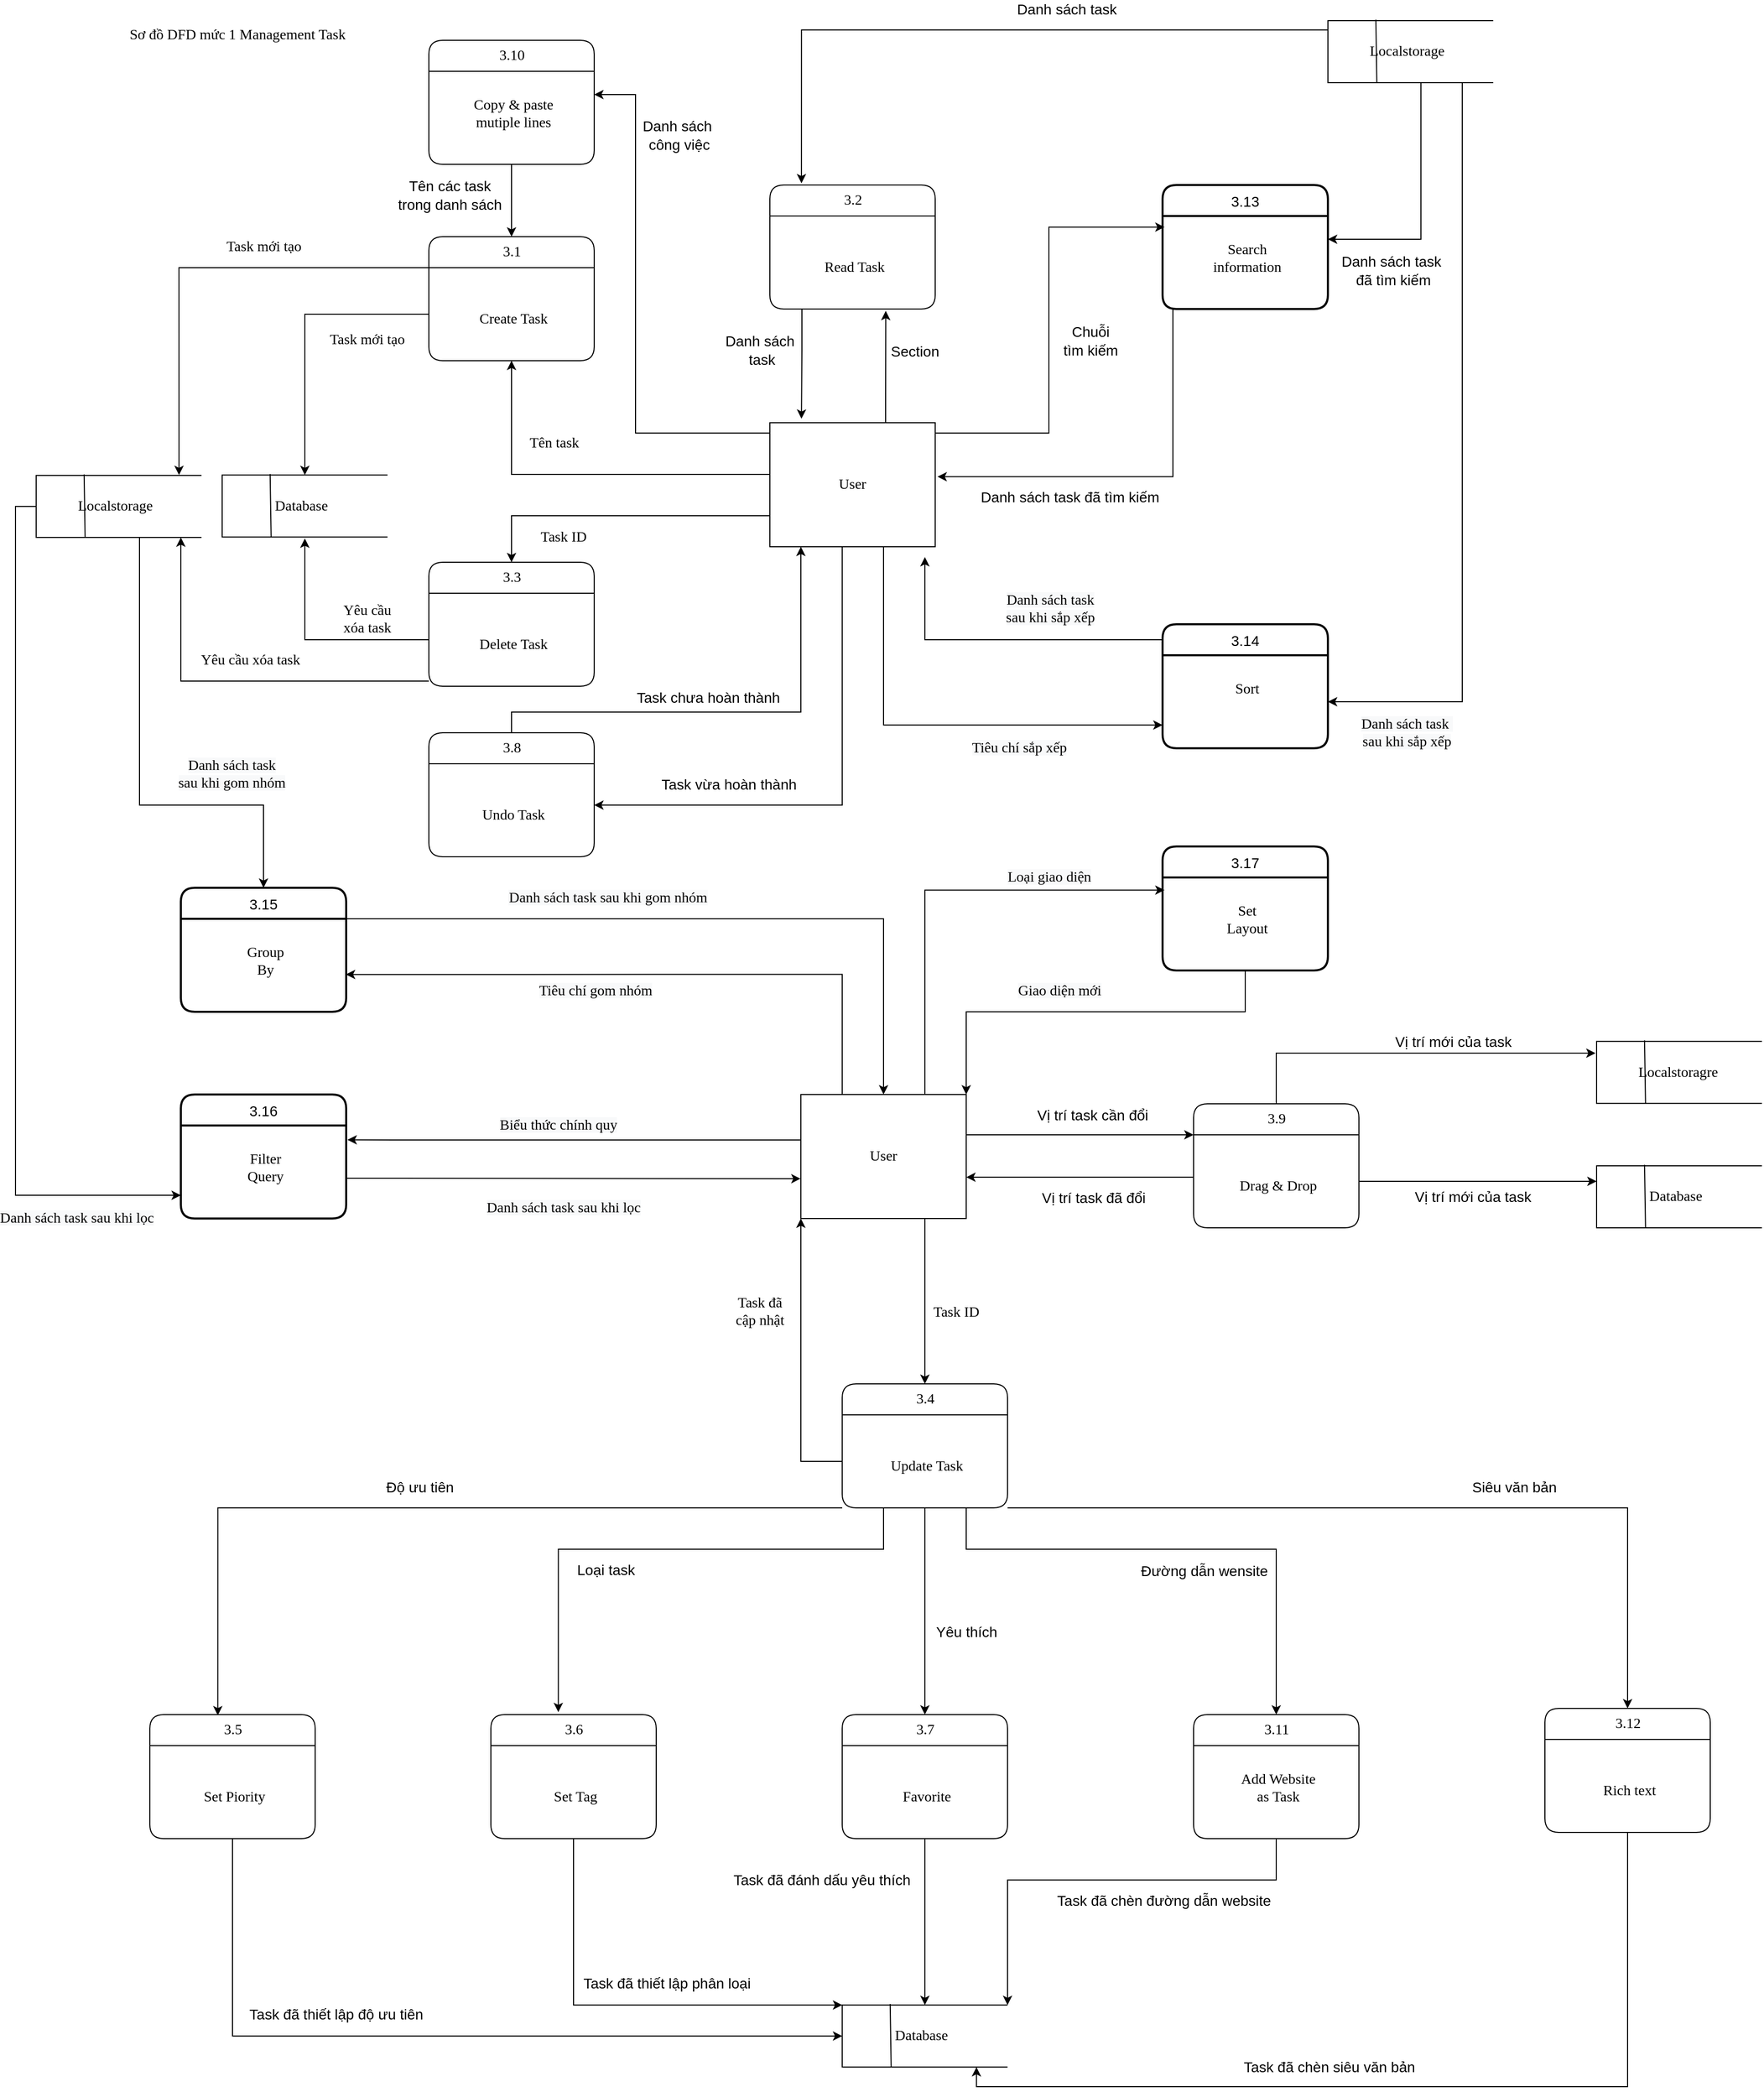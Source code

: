 <mxfile version="13.10.2" type="google"><diagram id="7YEBTLJlHsUxOm0JfN_Q" name="Page-1"><mxGraphModel dx="1848" dy="1736" grid="1" gridSize="10" guides="1" tooltips="1" connect="1" arrows="1" fold="1" page="1" pageScale="1" pageWidth="827" pageHeight="1169" math="0" shadow="0"><root><mxCell id="0"/><mxCell id="1" parent="0"/><mxCell id="UCf2_v_QUsv44cKXgd6b-1" value="3.1" style="swimlane;childLayout=stackLayout;horizontal=1;startSize=30;horizontalStack=0;rounded=1;fontSize=14;fontStyle=0;strokeWidth=1;resizeParent=0;resizeLast=1;shadow=0;dashed=0;align=center;html=1;fontFamily=Verdana;" parent="1" vertex="1"><mxGeometry x="-240" y="210" width="160" height="120" as="geometry"/></mxCell><mxCell id="UCf2_v_QUsv44cKXgd6b-2" value="&#10;&#10;Create Task" style="align=center;strokeColor=none;fillColor=none;spacingLeft=4;fontSize=14;verticalAlign=top;resizable=0;rotatable=0;part=1;fontFamily=Verdana;" parent="UCf2_v_QUsv44cKXgd6b-1" vertex="1"><mxGeometry y="30" width="160" height="90" as="geometry"/></mxCell><mxCell id="UCf2_v_QUsv44cKXgd6b-3" value="&lt;span style=&quot;font-size: 14px&quot;&gt;Sơ đồ DFD mức 1 Management Task&lt;/span&gt;" style="text;html=1;strokeColor=none;fillColor=none;align=center;verticalAlign=middle;whiteSpace=wrap;rounded=0;fontFamily=Verdana;fontSize=14;" parent="1" vertex="1"><mxGeometry x="-560" width="270" height="30" as="geometry"/></mxCell><mxCell id="UCf2_v_QUsv44cKXgd6b-14" style="edgeStyle=orthogonalEdgeStyle;rounded=0;orthogonalLoop=1;jettySize=auto;html=1;fontFamily=Verdana;fontSize=14;" parent="1" source="UCf2_v_QUsv44cKXgd6b-4" edge="1"><mxGeometry relative="1" as="geometry"><mxPoint x="-160" y="330" as="targetPoint"/><Array as="points"><mxPoint x="-160" y="440"/></Array></mxGeometry></mxCell><mxCell id="UCf2_v_QUsv44cKXgd6b-17" value="Tên task" style="edgeLabel;html=1;align=center;verticalAlign=middle;resizable=0;points=[];fontFamily=Verdana;fontSize=14;" parent="UCf2_v_QUsv44cKXgd6b-14" vertex="1" connectable="0"><mxGeometry x="-0.028" y="2" relative="1" as="geometry"><mxPoint x="-34.71" y="-32.06" as="offset"/></mxGeometry></mxCell><mxCell id="UCf2_v_QUsv44cKXgd6b-15" style="edgeStyle=orthogonalEdgeStyle;rounded=0;orthogonalLoop=1;jettySize=auto;html=1;entryX=0.5;entryY=0;entryDx=0;entryDy=0;fontFamily=Verdana;fontSize=14;" parent="1" source="UCf2_v_QUsv44cKXgd6b-4" target="UCf2_v_QUsv44cKXgd6b-12" edge="1"><mxGeometry relative="1" as="geometry"><Array as="points"><mxPoint x="-160" y="480"/></Array></mxGeometry></mxCell><mxCell id="UCf2_v_QUsv44cKXgd6b-16" value="Task ID" style="edgeLabel;html=1;align=center;verticalAlign=middle;resizable=0;points=[];fontFamily=Verdana;fontSize=14;" parent="UCf2_v_QUsv44cKXgd6b-15" vertex="1" connectable="0"><mxGeometry x="-0.152" relative="1" as="geometry"><mxPoint x="-75.29" y="20.6" as="offset"/></mxGeometry></mxCell><mxCell id="UCf2_v_QUsv44cKXgd6b-29" style="edgeStyle=orthogonalEdgeStyle;rounded=0;orthogonalLoop=1;jettySize=auto;html=1;entryX=0.701;entryY=1.02;entryDx=0;entryDy=0;entryPerimeter=0;fontFamily=Verdana;fontSize=14;" parent="1" source="UCf2_v_QUsv44cKXgd6b-4" target="UCf2_v_QUsv44cKXgd6b-27" edge="1"><mxGeometry relative="1" as="geometry"><Array as="points"><mxPoint x="202" y="370"/><mxPoint x="202" y="370"/></Array></mxGeometry></mxCell><mxCell id="UCf2_v_QUsv44cKXgd6b-30" value="&lt;span style=&quot;font-family: &amp;#34;helvetica&amp;#34;&quot;&gt;Section&lt;/span&gt;" style="edgeLabel;html=1;align=center;verticalAlign=middle;resizable=0;points=[];fontSize=14;fontFamily=Verdana;" parent="UCf2_v_QUsv44cKXgd6b-29" vertex="1" connectable="0"><mxGeometry x="-0.248" y="2" relative="1" as="geometry"><mxPoint x="29.92" y="-28.82" as="offset"/></mxGeometry></mxCell><mxCell id="UCf2_v_QUsv44cKXgd6b-42" style="edgeStyle=orthogonalEdgeStyle;rounded=0;orthogonalLoop=1;jettySize=auto;html=1;entryX=1;entryY=0.25;entryDx=0;entryDy=0;fontFamily=Verdana;fontSize=14;" parent="1" source="UCf2_v_QUsv44cKXgd6b-4" target="UCf2_v_QUsv44cKXgd6b-41" edge="1"><mxGeometry relative="1" as="geometry"><Array as="points"><mxPoint x="-40" y="400"/><mxPoint x="-40" y="73"/></Array></mxGeometry></mxCell><mxCell id="UCf2_v_QUsv44cKXgd6b-43" value="&lt;span style=&quot;font-family: &amp;#34;helvetica&amp;#34;&quot;&gt;Danh sách&lt;br&gt;&amp;nbsp;công việc&lt;/span&gt;" style="edgeLabel;html=1;align=center;verticalAlign=middle;resizable=0;points=[];fontSize=14;fontFamily=Verdana;" parent="UCf2_v_QUsv44cKXgd6b-42" vertex="1" connectable="0"><mxGeometry x="0.765" y="-3" relative="1" as="geometry"><mxPoint x="36.94" y="20.59" as="offset"/></mxGeometry></mxCell><mxCell id="UCf2_v_QUsv44cKXgd6b-50" style="edgeStyle=orthogonalEdgeStyle;rounded=0;orthogonalLoop=1;jettySize=auto;html=1;fontFamily=Verdana;fontSize=14;" parent="1" source="UCf2_v_QUsv44cKXgd6b-4" edge="1"><mxGeometry relative="1" as="geometry"><mxPoint x="-80" y="760" as="targetPoint"/><Array as="points"><mxPoint x="160" y="760"/></Array></mxGeometry></mxCell><mxCell id="UCf2_v_QUsv44cKXgd6b-53" value="&lt;span style=&quot;font-family: &amp;#34;helvetica&amp;#34;&quot;&gt;Task vừa&amp;nbsp;&lt;/span&gt;&lt;span style=&quot;font-family: &amp;#34;helvetica&amp;#34;&quot;&gt;hoàn thành&lt;/span&gt;" style="edgeLabel;html=1;align=center;verticalAlign=middle;resizable=0;points=[];fontSize=14;fontFamily=Verdana;" parent="UCf2_v_QUsv44cKXgd6b-50" vertex="1" connectable="0"><mxGeometry x="-0.212" y="-2" relative="1" as="geometry"><mxPoint x="-107.94" y="37.06" as="offset"/></mxGeometry></mxCell><mxCell id="UCf2_v_QUsv44cKXgd6b-56" style="edgeStyle=orthogonalEdgeStyle;rounded=0;orthogonalLoop=1;jettySize=auto;html=1;entryX=0.012;entryY=0.119;entryDx=0;entryDy=0;entryPerimeter=0;fontFamily=Verdana;fontSize=14;" parent="1" source="UCf2_v_QUsv44cKXgd6b-4" target="UCf2_v_QUsv44cKXgd6b-55" edge="1"><mxGeometry relative="1" as="geometry"><Array as="points"><mxPoint x="360" y="400"/><mxPoint x="360" y="201"/></Array></mxGeometry></mxCell><mxCell id="UCf2_v_QUsv44cKXgd6b-61" value="&lt;span style=&quot;font-family: &amp;#34;helvetica&amp;#34;&quot;&gt;Chuỗi &lt;br&gt;tìm kiếm&lt;/span&gt;" style="edgeLabel;html=1;align=center;verticalAlign=middle;resizable=0;points=[];fontSize=14;fontFamily=Verdana;" parent="UCf2_v_QUsv44cKXgd6b-56" vertex="1" connectable="0"><mxGeometry x="-0.287" y="-2" relative="1" as="geometry"><mxPoint x="38.06" y="-49.41" as="offset"/></mxGeometry></mxCell><mxCell id="UCf2_v_QUsv44cKXgd6b-66" style="edgeStyle=orthogonalEdgeStyle;rounded=0;orthogonalLoop=1;jettySize=auto;html=1;fontFamily=Verdana;fontSize=14;entryX=0;entryY=0.75;entryDx=0;entryDy=0;" parent="1" source="UCf2_v_QUsv44cKXgd6b-4" target="UCf2_v_QUsv44cKXgd6b-79" edge="1"><mxGeometry relative="1" as="geometry"><mxPoint x="480.0" y="682.5" as="targetPoint"/><Array as="points"><mxPoint x="200" y="683"/></Array></mxGeometry></mxCell><mxCell id="UCf2_v_QUsv44cKXgd6b-80" value="&lt;span style=&quot;font-family: &amp;#34;verdana&amp;#34; ; background-color: rgb(248 , 249 , 250)&quot;&gt;Tiêu chí sắp xếp&lt;/span&gt;" style="edgeLabel;html=1;align=center;verticalAlign=middle;resizable=0;points=[];fontSize=14;fontFamily=Verdana;" parent="UCf2_v_QUsv44cKXgd6b-66" vertex="1" connectable="0"><mxGeometry x="0.204" y="1" relative="1" as="geometry"><mxPoint x="36.71" y="23.48" as="offset"/></mxGeometry></mxCell><mxCell id="UCf2_v_QUsv44cKXgd6b-4" value="User" style="rounded=0;whiteSpace=wrap;html=1;fontFamily=Verdana;fontSize=14;" parent="1" vertex="1"><mxGeometry x="90" y="390" width="160" height="120" as="geometry"/></mxCell><mxCell id="UCf2_v_QUsv44cKXgd6b-101" style="edgeStyle=orthogonalEdgeStyle;rounded=0;orthogonalLoop=1;jettySize=auto;html=1;entryX=0.5;entryY=0;entryDx=0;entryDy=0;fontFamily=Verdana;fontSize=14;" parent="1" source="UCf2_v_QUsv44cKXgd6b-7" target="UCf2_v_QUsv44cKXgd6b-92" edge="1"><mxGeometry relative="1" as="geometry"><Array as="points"><mxPoint x="-520" y="760"/><mxPoint x="-400" y="760"/></Array></mxGeometry></mxCell><mxCell id="UCf2_v_QUsv44cKXgd6b-107" value="&lt;span style=&quot;font-family: &amp;#34;verdana&amp;#34; ; background-color: rgb(248 , 249 , 250)&quot;&gt;Danh sách task &lt;br&gt;sau khi gom nhóm&lt;/span&gt;" style="edgeLabel;html=1;align=center;verticalAlign=middle;resizable=0;points=[];fontSize=14;fontFamily=Verdana;" parent="UCf2_v_QUsv44cKXgd6b-101" vertex="1" connectable="0"><mxGeometry x="0.514" y="-2" relative="1" as="geometry"><mxPoint y="-32.06" as="offset"/></mxGeometry></mxCell><mxCell id="UCf2_v_QUsv44cKXgd6b-104" style="edgeStyle=orthogonalEdgeStyle;rounded=0;orthogonalLoop=1;jettySize=auto;html=1;entryX=0;entryY=0.75;entryDx=0;entryDy=0;fontFamily=Verdana;fontSize=14;" parent="1" source="UCf2_v_QUsv44cKXgd6b-7" target="UCf2_v_QUsv44cKXgd6b-95" edge="1"><mxGeometry relative="1" as="geometry"><Array as="points"><mxPoint x="-640" y="471"/><mxPoint x="-640" y="1138"/></Array></mxGeometry></mxCell><mxCell id="UCf2_v_QUsv44cKXgd6b-113" value="&lt;span style=&quot;font-family: &amp;#34;verdana&amp;#34; ; background-color: rgb(248 , 249 , 250)&quot;&gt;Danh sách task sau khi lọc&lt;/span&gt;" style="edgeLabel;html=1;align=center;verticalAlign=middle;resizable=0;points=[];fontSize=14;fontFamily=Verdana;" parent="UCf2_v_QUsv44cKXgd6b-104" vertex="1" connectable="0"><mxGeometry x="0.861" y="4" relative="1" as="geometry"><mxPoint x="-41.88" y="26.51" as="offset"/></mxGeometry></mxCell><mxCell id="UCf2_v_QUsv44cKXgd6b-7" value="&amp;nbsp; &amp;nbsp; &amp;nbsp; &amp;nbsp; &amp;nbsp; &amp;nbsp;Localstorage" style="strokeWidth=1;html=1;shape=mxgraph.flowchart.annotation_1;align=left;pointerEvents=1;fontFamily=Verdana;fontSize=14;" parent="1" vertex="1"><mxGeometry x="-620" y="441.02" width="160" height="60" as="geometry"/></mxCell><mxCell id="UCf2_v_QUsv44cKXgd6b-8" value="" style="endArrow=none;html=1;entryX=0.296;entryY=1.006;entryDx=0;entryDy=0;entryPerimeter=0;exitX=0.29;exitY=-0.017;exitDx=0;exitDy=0;exitPerimeter=0;fontFamily=Verdana;fontSize=14;" parent="1" source="UCf2_v_QUsv44cKXgd6b-7" target="UCf2_v_QUsv44cKXgd6b-7" edge="1"><mxGeometry x="-0.003" y="-27" width="50" height="50" relative="1" as="geometry"><mxPoint x="130" y="-346.94" as="sourcePoint"/><mxPoint x="-70" y="-196.94" as="targetPoint"/><mxPoint as="offset"/></mxGeometry></mxCell><mxCell id="UCf2_v_QUsv44cKXgd6b-10" value="&amp;nbsp; &amp;nbsp; &amp;nbsp; &amp;nbsp; &amp;nbsp; &amp;nbsp; &amp;nbsp; Database" style="strokeWidth=1;html=1;shape=mxgraph.flowchart.annotation_1;align=left;pointerEvents=1;fontFamily=Verdana;fontSize=14;" parent="1" vertex="1"><mxGeometry x="-440" y="440.66" width="160" height="60" as="geometry"/></mxCell><mxCell id="UCf2_v_QUsv44cKXgd6b-11" value="" style="endArrow=none;html=1;entryX=0.296;entryY=1.006;entryDx=0;entryDy=0;entryPerimeter=0;exitX=0.29;exitY=-0.017;exitDx=0;exitDy=0;exitPerimeter=0;fontFamily=Verdana;fontSize=14;" parent="1" source="UCf2_v_QUsv44cKXgd6b-10" target="UCf2_v_QUsv44cKXgd6b-10" edge="1"><mxGeometry x="-0.003" y="-27" width="50" height="50" relative="1" as="geometry"><mxPoint x="399" y="151.68" as="sourcePoint"/><mxPoint x="199" y="301.68" as="targetPoint"/><mxPoint as="offset"/></mxGeometry></mxCell><mxCell id="UCf2_v_QUsv44cKXgd6b-12" value="3.3" style="swimlane;childLayout=stackLayout;horizontal=1;startSize=30;horizontalStack=0;rounded=1;fontSize=14;fontStyle=0;strokeWidth=1;resizeParent=0;resizeLast=1;shadow=0;dashed=0;align=center;html=1;fontFamily=Verdana;" parent="1" vertex="1"><mxGeometry x="-240" y="525" width="160" height="120" as="geometry"/></mxCell><mxCell id="UCf2_v_QUsv44cKXgd6b-13" value="&#10;&#10;Delete Task" style="align=center;strokeColor=none;fillColor=none;spacingLeft=4;fontSize=14;verticalAlign=top;resizable=0;rotatable=0;part=1;fontFamily=Verdana;" parent="UCf2_v_QUsv44cKXgd6b-12" vertex="1"><mxGeometry y="30" width="160" height="90" as="geometry"/></mxCell><mxCell id="UCf2_v_QUsv44cKXgd6b-18" style="edgeStyle=orthogonalEdgeStyle;rounded=0;orthogonalLoop=1;jettySize=auto;html=1;fontFamily=Verdana;fontSize=14;" parent="1" source="UCf2_v_QUsv44cKXgd6b-13" edge="1"><mxGeometry relative="1" as="geometry"><mxPoint x="-360" y="502" as="targetPoint"/><Array as="points"><mxPoint x="-360" y="600"/><mxPoint x="-360" y="502"/></Array></mxGeometry></mxCell><mxCell id="UCf2_v_QUsv44cKXgd6b-22" value="Yêu cầu &lt;br&gt;xóa task" style="edgeLabel;html=1;align=center;verticalAlign=middle;resizable=0;points=[];fontSize=14;fontFamily=Verdana;" parent="UCf2_v_QUsv44cKXgd6b-18" vertex="1" connectable="0"><mxGeometry x="-0.188" y="1" relative="1" as="geometry"><mxPoint x="28.24" y="-21" as="offset"/></mxGeometry></mxCell><mxCell id="UCf2_v_QUsv44cKXgd6b-19" style="edgeStyle=orthogonalEdgeStyle;rounded=0;orthogonalLoop=1;jettySize=auto;html=1;fontFamily=Verdana;fontSize=14;" parent="1" source="UCf2_v_QUsv44cKXgd6b-13" edge="1"><mxGeometry relative="1" as="geometry"><mxPoint x="-480" y="501" as="targetPoint"/><Array as="points"><mxPoint x="-480" y="640"/><mxPoint x="-480" y="501"/></Array></mxGeometry></mxCell><mxCell id="UCf2_v_QUsv44cKXgd6b-23" value="Yêu cầu xóa task" style="edgeLabel;html=1;align=center;verticalAlign=middle;resizable=0;points=[];fontSize=14;fontFamily=Verdana;" parent="UCf2_v_QUsv44cKXgd6b-19" vertex="1" connectable="0"><mxGeometry x="-0.021" y="-5" relative="1" as="geometry"><mxPoint x="11.88" y="-15" as="offset"/></mxGeometry></mxCell><mxCell id="UCf2_v_QUsv44cKXgd6b-20" style="edgeStyle=orthogonalEdgeStyle;rounded=0;orthogonalLoop=1;jettySize=auto;html=1;entryX=0.5;entryY=0;entryDx=0;entryDy=0;entryPerimeter=0;fontFamily=Verdana;fontSize=14;" parent="1" source="UCf2_v_QUsv44cKXgd6b-2" target="UCf2_v_QUsv44cKXgd6b-10" edge="1"><mxGeometry relative="1" as="geometry"/></mxCell><mxCell id="UCf2_v_QUsv44cKXgd6b-25" value="Task mới tạo" style="edgeLabel;html=1;align=center;verticalAlign=middle;resizable=0;points=[];fontSize=14;fontFamily=Verdana;" parent="UCf2_v_QUsv44cKXgd6b-20" vertex="1" connectable="0"><mxGeometry x="-0.4" y="-2" relative="1" as="geometry"><mxPoint x="22.35" y="26.94" as="offset"/></mxGeometry></mxCell><mxCell id="UCf2_v_QUsv44cKXgd6b-21" style="edgeStyle=orthogonalEdgeStyle;rounded=0;orthogonalLoop=1;jettySize=auto;html=1;fontFamily=Verdana;fontSize=14;entryX=0.864;entryY=-0.006;entryDx=0;entryDy=0;entryPerimeter=0;" parent="1" source="UCf2_v_QUsv44cKXgd6b-2" target="UCf2_v_QUsv44cKXgd6b-7" edge="1"><mxGeometry relative="1" as="geometry"><mxPoint x="-520" y="441" as="targetPoint"/><Array as="points"><mxPoint x="-482" y="240"/></Array></mxGeometry></mxCell><mxCell id="UCf2_v_QUsv44cKXgd6b-24" value="Task mới tạo" style="edgeLabel;html=1;align=center;verticalAlign=middle;resizable=0;points=[];fontSize=14;fontFamily=Verdana;" parent="UCf2_v_QUsv44cKXgd6b-21" vertex="1" connectable="0"><mxGeometry x="-0.509" relative="1" as="geometry"><mxPoint x="-51.76" y="-20.06" as="offset"/></mxGeometry></mxCell><mxCell id="UCf2_v_QUsv44cKXgd6b-26" value="3.2" style="swimlane;childLayout=stackLayout;horizontal=1;startSize=30;horizontalStack=0;rounded=1;fontSize=14;fontStyle=0;strokeWidth=1;resizeParent=0;resizeLast=1;shadow=0;dashed=0;align=center;html=1;fontFamily=Verdana;" parent="1" vertex="1"><mxGeometry x="90" y="160" width="160" height="120" as="geometry"/></mxCell><mxCell id="UCf2_v_QUsv44cKXgd6b-27" value="&#10;&#10;Read Task" style="align=center;strokeColor=none;fillColor=none;spacingLeft=4;fontSize=14;verticalAlign=top;resizable=0;rotatable=0;part=1;fontFamily=Verdana;" parent="UCf2_v_QUsv44cKXgd6b-26" vertex="1"><mxGeometry y="30" width="160" height="90" as="geometry"/></mxCell><mxCell id="UCf2_v_QUsv44cKXgd6b-31" style="edgeStyle=orthogonalEdgeStyle;rounded=0;orthogonalLoop=1;jettySize=auto;html=1;entryX=0.191;entryY=-0.032;entryDx=0;entryDy=0;entryPerimeter=0;fontFamily=Verdana;fontSize=14;" parent="1" source="UCf2_v_QUsv44cKXgd6b-27" target="UCf2_v_QUsv44cKXgd6b-4" edge="1"><mxGeometry relative="1" as="geometry"><Array as="points"><mxPoint x="121" y="320"/><mxPoint x="121" y="320"/></Array></mxGeometry></mxCell><mxCell id="UCf2_v_QUsv44cKXgd6b-32" value="&lt;span style=&quot;font-family: &amp;#34;helvetica&amp;#34;&quot;&gt;Danh sách&lt;br&gt;&amp;nbsp;task&lt;/span&gt;" style="edgeLabel;html=1;align=center;verticalAlign=middle;resizable=0;points=[];fontSize=14;fontFamily=Verdana;" parent="UCf2_v_QUsv44cKXgd6b-31" vertex="1" connectable="0"><mxGeometry x="-0.308" y="1" relative="1" as="geometry"><mxPoint x="-42" y="3.53" as="offset"/></mxGeometry></mxCell><mxCell id="UCf2_v_QUsv44cKXgd6b-37" style="edgeStyle=orthogonalEdgeStyle;rounded=0;orthogonalLoop=1;jettySize=auto;html=1;entryX=0.191;entryY=-0.014;entryDx=0;entryDy=0;entryPerimeter=0;fontFamily=Verdana;fontSize=14;" parent="1" source="UCf2_v_QUsv44cKXgd6b-33" target="UCf2_v_QUsv44cKXgd6b-26" edge="1"><mxGeometry relative="1" as="geometry"><Array as="points"><mxPoint x="121" y="10"/></Array></mxGeometry></mxCell><mxCell id="UCf2_v_QUsv44cKXgd6b-38" value="&lt;span style=&quot;font-family: &amp;#34;helvetica&amp;#34;&quot;&gt;Danh sách&amp;nbsp;&lt;/span&gt;&lt;span style=&quot;font-family: &amp;#34;helvetica&amp;#34;&quot;&gt;task&lt;/span&gt;" style="edgeLabel;html=1;align=center;verticalAlign=middle;resizable=0;points=[];fontSize=14;fontFamily=Verdana;" parent="UCf2_v_QUsv44cKXgd6b-37" vertex="1" connectable="0"><mxGeometry x="-0.265" y="-1" relative="1" as="geometry"><mxPoint x="-11.76" y="-19.06" as="offset"/></mxGeometry></mxCell><mxCell id="UCf2_v_QUsv44cKXgd6b-59" style="edgeStyle=orthogonalEdgeStyle;rounded=0;orthogonalLoop=1;jettySize=auto;html=1;fontFamily=Verdana;fontSize=14;entryX=1;entryY=0.25;entryDx=0;entryDy=0;" parent="1" source="UCf2_v_QUsv44cKXgd6b-33" edge="1" target="UCf2_v_QUsv44cKXgd6b-55"><mxGeometry relative="1" as="geometry"><mxPoint x="630" y="240" as="targetPoint"/><Array as="points"><mxPoint x="720" y="213"/></Array></mxGeometry></mxCell><mxCell id="UCf2_v_QUsv44cKXgd6b-84" value="&lt;span style=&quot;font-family: &amp;#34;helvetica&amp;#34;&quot;&gt;Danh sách task&lt;br&gt;&amp;nbsp;đã tìm kiếm&lt;/span&gt;" style="edgeLabel;html=1;align=center;verticalAlign=middle;resizable=0;points=[];fontSize=14;fontFamily=Verdana;" parent="UCf2_v_QUsv44cKXgd6b-59" vertex="1" connectable="0"><mxGeometry x="0.429" y="4" relative="1" as="geometry"><mxPoint x="-8.51" y="25.95" as="offset"/></mxGeometry></mxCell><mxCell id="UCf2_v_QUsv44cKXgd6b-83" style="edgeStyle=orthogonalEdgeStyle;rounded=0;orthogonalLoop=1;jettySize=auto;html=1;entryX=1;entryY=0.5;entryDx=0;entryDy=0;fontFamily=Verdana;fontSize=14;" parent="1" source="UCf2_v_QUsv44cKXgd6b-33" target="UCf2_v_QUsv44cKXgd6b-79" edge="1"><mxGeometry relative="1" as="geometry"><Array as="points"><mxPoint x="760" y="660"/></Array></mxGeometry></mxCell><mxCell id="UCf2_v_QUsv44cKXgd6b-89" value="&lt;span style=&quot;font-family: &amp;#34;verdana&amp;#34; ; background-color: rgb(248 , 249 , 250)&quot;&gt;Danh sách task&amp;nbsp;&lt;/span&gt;&lt;br style=&quot;font-family: &amp;#34;verdana&amp;#34;&quot;&gt;&lt;span style=&quot;font-family: &amp;#34;verdana&amp;#34; ; background-color: rgb(248 , 249 , 250)&quot;&gt;sau khi sắp xếp&lt;/span&gt;" style="edgeLabel;html=1;align=center;verticalAlign=middle;resizable=0;points=[];fontSize=14;fontFamily=Verdana;" parent="UCf2_v_QUsv44cKXgd6b-83" vertex="1" connectable="0"><mxGeometry x="0.751" y="2" relative="1" as="geometry"><mxPoint x="-15.1" y="28" as="offset"/></mxGeometry></mxCell><mxCell id="UCf2_v_QUsv44cKXgd6b-33" value="&amp;nbsp; &amp;nbsp; &amp;nbsp; &amp;nbsp; &amp;nbsp; &amp;nbsp;Localstorage" style="strokeWidth=1;html=1;shape=mxgraph.flowchart.annotation_1;align=left;pointerEvents=1;fontFamily=Verdana;fontSize=14;" parent="1" vertex="1"><mxGeometry x="630" y="1.02" width="160" height="60" as="geometry"/></mxCell><mxCell id="UCf2_v_QUsv44cKXgd6b-34" value="" style="endArrow=none;html=1;entryX=0.296;entryY=1.006;entryDx=0;entryDy=0;entryPerimeter=0;exitX=0.29;exitY=-0.017;exitDx=0;exitDy=0;exitPerimeter=0;fontFamily=Verdana;fontSize=14;" parent="1" source="UCf2_v_QUsv44cKXgd6b-33" target="UCf2_v_QUsv44cKXgd6b-33" edge="1"><mxGeometry x="-0.003" y="-27" width="50" height="50" relative="1" as="geometry"><mxPoint x="1469" y="-287.96" as="sourcePoint"/><mxPoint x="1269" y="-137.96" as="targetPoint"/><mxPoint as="offset"/></mxGeometry></mxCell><mxCell id="UCf2_v_QUsv44cKXgd6b-40" value="3.10" style="swimlane;childLayout=stackLayout;horizontal=1;startSize=30;horizontalStack=0;rounded=1;fontSize=14;fontStyle=0;strokeWidth=1;resizeParent=0;resizeLast=1;shadow=0;dashed=0;align=center;html=1;fontFamily=Verdana;" parent="1" vertex="1"><mxGeometry x="-240" y="20.0" width="160" height="120" as="geometry"/></mxCell><mxCell id="UCf2_v_QUsv44cKXgd6b-41" value="&#10;Copy &amp; paste &#10;mutiple lines" style="align=center;strokeColor=none;fillColor=none;spacingLeft=4;fontSize=14;verticalAlign=top;resizable=0;rotatable=0;part=1;fontFamily=Verdana;" parent="UCf2_v_QUsv44cKXgd6b-40" vertex="1"><mxGeometry y="30" width="160" height="90" as="geometry"/></mxCell><mxCell id="UCf2_v_QUsv44cKXgd6b-44" style="edgeStyle=orthogonalEdgeStyle;rounded=0;orthogonalLoop=1;jettySize=auto;html=1;entryX=0.5;entryY=0;entryDx=0;entryDy=0;fontFamily=Verdana;fontSize=14;" parent="1" source="UCf2_v_QUsv44cKXgd6b-41" target="UCf2_v_QUsv44cKXgd6b-1" edge="1"><mxGeometry relative="1" as="geometry"><Array as="points"><mxPoint x="-160" y="170"/><mxPoint x="-160" y="170"/></Array></mxGeometry></mxCell><mxCell id="UCf2_v_QUsv44cKXgd6b-46" value="&lt;span style=&quot;font-family: &amp;#34;helvetica&amp;#34;&quot;&gt;Tên các task &lt;br&gt;trong danh sách&lt;/span&gt;" style="edgeLabel;html=1;align=center;verticalAlign=middle;resizable=0;points=[];fontSize=14;fontFamily=Verdana;" parent="UCf2_v_QUsv44cKXgd6b-44" vertex="1" connectable="0"><mxGeometry x="-0.068" y="1" relative="1" as="geometry"><mxPoint x="-61.05" y="-2.94" as="offset"/></mxGeometry></mxCell><mxCell id="UCf2_v_QUsv44cKXgd6b-47" value="3.8" style="swimlane;childLayout=stackLayout;horizontal=1;startSize=30;horizontalStack=0;rounded=1;fontSize=14;fontStyle=0;strokeWidth=1;resizeParent=0;resizeLast=1;shadow=0;dashed=0;align=center;html=1;fontFamily=Verdana;" parent="1" vertex="1"><mxGeometry x="-240" y="690" width="160" height="120" as="geometry"/></mxCell><mxCell id="UCf2_v_QUsv44cKXgd6b-48" value="&#10;&#10;Undo Task" style="align=center;strokeColor=none;fillColor=none;spacingLeft=4;fontSize=14;verticalAlign=top;resizable=0;rotatable=0;part=1;fontFamily=Verdana;" parent="UCf2_v_QUsv44cKXgd6b-47" vertex="1"><mxGeometry y="30" width="160" height="90" as="geometry"/></mxCell><mxCell id="UCf2_v_QUsv44cKXgd6b-51" style="edgeStyle=orthogonalEdgeStyle;rounded=0;orthogonalLoop=1;jettySize=auto;html=1;fontFamily=Verdana;fontSize=14;exitX=0.5;exitY=0;exitDx=0;exitDy=0;" parent="1" source="UCf2_v_QUsv44cKXgd6b-47" edge="1"><mxGeometry relative="1" as="geometry"><mxPoint x="120" y="510" as="targetPoint"/><Array as="points"><mxPoint x="-160" y="670"/><mxPoint x="120" y="670"/></Array></mxGeometry></mxCell><mxCell id="UCf2_v_QUsv44cKXgd6b-52" value="&lt;span style=&quot;font-family: &amp;#34;helvetica&amp;#34;&quot;&gt;Task chưa&amp;nbsp;&lt;/span&gt;&lt;span style=&quot;font-family: &amp;#34;helvetica&amp;#34;&quot;&gt;hoàn thành&lt;/span&gt;" style="edgeLabel;html=1;align=center;verticalAlign=middle;resizable=0;points=[];fontSize=14;fontFamily=Verdana;" parent="UCf2_v_QUsv44cKXgd6b-51" vertex="1" connectable="0"><mxGeometry x="-0.126" y="-3" relative="1" as="geometry"><mxPoint x="8.71" y="-17.06" as="offset"/></mxGeometry></mxCell><mxCell id="UCf2_v_QUsv44cKXgd6b-54" value="3.13" style="swimlane;childLayout=stackLayout;horizontal=1;startSize=30;horizontalStack=0;rounded=1;fontSize=14;fontStyle=0;strokeWidth=2;resizeParent=0;resizeLast=1;shadow=0;dashed=0;align=center;" parent="1" vertex="1"><mxGeometry x="470" y="160" width="160" height="120" as="geometry"/></mxCell><mxCell id="UCf2_v_QUsv44cKXgd6b-55" value="&#10;Search &#10;information" style="align=center;strokeColor=none;fillColor=none;spacingLeft=4;fontSize=14;verticalAlign=top;resizable=0;rotatable=0;part=1;fontFamily=Verdana;" parent="UCf2_v_QUsv44cKXgd6b-54" vertex="1"><mxGeometry y="30" width="160" height="90" as="geometry"/></mxCell><mxCell id="UCf2_v_QUsv44cKXgd6b-60" style="edgeStyle=orthogonalEdgeStyle;rounded=0;orthogonalLoop=1;jettySize=auto;html=1;entryX=1.014;entryY=0.435;entryDx=0;entryDy=0;fontFamily=Verdana;fontSize=14;entryPerimeter=0;" parent="1" source="UCf2_v_QUsv44cKXgd6b-55" target="UCf2_v_QUsv44cKXgd6b-4" edge="1"><mxGeometry relative="1" as="geometry"><Array as="points"><mxPoint x="480" y="442"/></Array></mxGeometry></mxCell><mxCell id="UCf2_v_QUsv44cKXgd6b-62" value="&lt;span style=&quot;font-family: &amp;#34;helvetica&amp;#34;&quot;&gt;Danh sách task đã tìm kiếm&lt;/span&gt;" style="edgeLabel;html=1;align=center;verticalAlign=middle;resizable=0;points=[];fontSize=14;fontFamily=Verdana;" parent="UCf2_v_QUsv44cKXgd6b-60" vertex="1" connectable="0"><mxGeometry x="0.251" y="4" relative="1" as="geometry"><mxPoint x="-18.59" y="15.96" as="offset"/></mxGeometry></mxCell><mxCell id="UCf2_v_QUsv44cKXgd6b-67" style="edgeStyle=orthogonalEdgeStyle;rounded=0;orthogonalLoop=1;jettySize=auto;html=1;fontFamily=Verdana;fontSize=14;exitX=0.007;exitY=0.157;exitDx=0;exitDy=0;exitPerimeter=0;" parent="1" source="UCf2_v_QUsv44cKXgd6b-78" edge="1"><mxGeometry relative="1" as="geometry"><mxPoint x="240.0" y="520" as="targetPoint"/><mxPoint x="480.0" y="600.059" as="sourcePoint"/><Array as="points"><mxPoint x="511" y="600"/><mxPoint x="240" y="600"/></Array></mxGeometry></mxCell><mxCell id="UCf2_v_QUsv44cKXgd6b-81" value="&lt;span style=&quot;font-family: &amp;#34;verdana&amp;#34; ; background-color: rgb(248 , 249 , 250)&quot;&gt;Danh sách task &lt;br&gt;sau khi sắp xếp&lt;/span&gt;" style="edgeLabel;html=1;align=center;verticalAlign=middle;resizable=0;points=[];fontSize=14;fontFamily=Verdana;" parent="UCf2_v_QUsv44cKXgd6b-67" vertex="1" connectable="0"><mxGeometry x="0.208" y="4" relative="1" as="geometry"><mxPoint x="44.18" y="-34.06" as="offset"/></mxGeometry></mxCell><mxCell id="UCf2_v_QUsv44cKXgd6b-78" value="3.14" style="swimlane;childLayout=stackLayout;horizontal=1;startSize=30;horizontalStack=0;rounded=1;fontSize=14;fontStyle=0;strokeWidth=2;resizeParent=0;resizeLast=1;shadow=0;dashed=0;align=center;" parent="1" vertex="1"><mxGeometry x="470" y="585" width="160" height="120" as="geometry"/></mxCell><mxCell id="UCf2_v_QUsv44cKXgd6b-79" value="&#10;Sort" style="align=center;strokeColor=none;fillColor=none;spacingLeft=4;fontSize=14;verticalAlign=top;resizable=0;rotatable=0;part=1;fontFamily=Verdana;" parent="UCf2_v_QUsv44cKXgd6b-78" vertex="1"><mxGeometry y="30" width="160" height="90" as="geometry"/></mxCell><mxCell id="UCf2_v_QUsv44cKXgd6b-96" style="edgeStyle=orthogonalEdgeStyle;rounded=0;orthogonalLoop=1;jettySize=auto;html=1;fontFamily=Verdana;fontSize=14;entryX=0.998;entryY=0.598;entryDx=0;entryDy=0;entryPerimeter=0;" parent="1" source="UCf2_v_QUsv44cKXgd6b-90" target="UCf2_v_QUsv44cKXgd6b-93" edge="1"><mxGeometry relative="1" as="geometry"><mxPoint x="-300" y="920" as="targetPoint"/><Array as="points"><mxPoint x="160" y="924"/></Array></mxGeometry></mxCell><mxCell id="UCf2_v_QUsv44cKXgd6b-105" value="&lt;span style=&quot;font-family: &amp;#34;verdana&amp;#34; ; background-color: rgb(248 , 249 , 250)&quot;&gt;Tiêu chí gom nhóm&lt;/span&gt;" style="edgeLabel;html=1;align=center;verticalAlign=middle;resizable=0;points=[];fontSize=14;fontFamily=Verdana;" parent="UCf2_v_QUsv44cKXgd6b-96" vertex="1" connectable="0"><mxGeometry x="0.167" relative="1" as="geometry"><mxPoint x="-7.88" y="16.18" as="offset"/></mxGeometry></mxCell><mxCell id="UCf2_v_QUsv44cKXgd6b-98" style="edgeStyle=orthogonalEdgeStyle;rounded=0;orthogonalLoop=1;jettySize=auto;html=1;entryX=1.008;entryY=0.154;entryDx=0;entryDy=0;entryPerimeter=0;fontFamily=Verdana;fontSize=14;" parent="1" source="UCf2_v_QUsv44cKXgd6b-90" target="UCf2_v_QUsv44cKXgd6b-95" edge="1"><mxGeometry relative="1" as="geometry"><Array as="points"><mxPoint x="-250" y="1084"/><mxPoint x="-250" y="1084"/></Array></mxGeometry></mxCell><mxCell id="UCf2_v_QUsv44cKXgd6b-111" value="&lt;span style=&quot;font-family: &amp;#34;verdana&amp;#34; ; background-color: rgb(248 , 249 , 250)&quot;&gt;Biểu thức chính quy&lt;/span&gt;" style="edgeLabel;html=1;align=center;verticalAlign=middle;resizable=0;points=[];fontSize=14;fontFamily=Verdana;" parent="UCf2_v_QUsv44cKXgd6b-98" vertex="1" connectable="0"><mxGeometry x="0.072" y="-3" relative="1" as="geometry"><mxPoint y="-11.06" as="offset"/></mxGeometry></mxCell><mxCell id="UCf2_v_QUsv44cKXgd6b-117" style="edgeStyle=orthogonalEdgeStyle;rounded=0;orthogonalLoop=1;jettySize=auto;html=1;entryX=0.012;entryY=0.136;entryDx=0;entryDy=0;entryPerimeter=0;fontFamily=Verdana;fontSize=14;" parent="1" source="UCf2_v_QUsv44cKXgd6b-90" target="UCf2_v_QUsv44cKXgd6b-116" edge="1"><mxGeometry relative="1" as="geometry"><Array as="points"><mxPoint x="240" y="842"/></Array></mxGeometry></mxCell><mxCell id="UCf2_v_QUsv44cKXgd6b-119" value="&lt;span style=&quot;font-family: &amp;#34;verdana&amp;#34; ; background-color: rgb(248 , 249 , 250)&quot;&gt;Loại&amp;nbsp;&lt;/span&gt;&lt;span style=&quot;font-family: &amp;#34;verdana&amp;#34; ; background-color: rgb(248 , 249 , 250)&quot;&gt;giao&amp;nbsp;&lt;/span&gt;&lt;span style=&quot;font-family: &amp;#34;verdana&amp;#34; ; background-color: rgb(248 , 249 , 250)&quot;&gt;diện&lt;/span&gt;" style="edgeLabel;html=1;align=center;verticalAlign=middle;resizable=0;points=[];fontSize=14;fontFamily=Verdana;" parent="UCf2_v_QUsv44cKXgd6b-117" vertex="1" connectable="0"><mxGeometry x="0.319" y="-3" relative="1" as="geometry"><mxPoint x="34.35" y="-15.2" as="offset"/></mxGeometry></mxCell><mxCell id="UCf2_v_QUsv44cKXgd6b-129" style="edgeStyle=orthogonalEdgeStyle;rounded=0;orthogonalLoop=1;jettySize=auto;html=1;entryX=0;entryY=0;entryDx=0;entryDy=0;fontFamily=Verdana;fontSize=14;" parent="1" source="UCf2_v_QUsv44cKXgd6b-90" target="UCf2_v_QUsv44cKXgd6b-122" edge="1"><mxGeometry relative="1" as="geometry"><Array as="points"><mxPoint x="440" y="1079"/><mxPoint x="440" y="1079"/></Array></mxGeometry></mxCell><mxCell id="UCf2_v_QUsv44cKXgd6b-131" value="&lt;span style=&quot;font-family: &amp;#34;helvetica&amp;#34;&quot;&gt;&amp;nbsp;Vị trí task cần đổi&lt;/span&gt;" style="edgeLabel;html=1;align=center;verticalAlign=middle;resizable=0;points=[];fontSize=14;fontFamily=Verdana;" parent="UCf2_v_QUsv44cKXgd6b-129" vertex="1" connectable="0"><mxGeometry x="0.281" y="-1" relative="1" as="geometry"><mxPoint x="-21.18" y="-20" as="offset"/></mxGeometry></mxCell><mxCell id="UCf2_v_QUsv44cKXgd6b-150" style="edgeStyle=orthogonalEdgeStyle;rounded=0;orthogonalLoop=1;jettySize=auto;html=1;entryX=0.5;entryY=0;entryDx=0;entryDy=0;fontFamily=Verdana;fontSize=14;" parent="1" source="UCf2_v_QUsv44cKXgd6b-90" target="UCf2_v_QUsv44cKXgd6b-138" edge="1"><mxGeometry relative="1" as="geometry"><Array as="points"><mxPoint x="240" y="1250"/><mxPoint x="240" y="1250"/></Array></mxGeometry></mxCell><mxCell id="UCf2_v_QUsv44cKXgd6b-152" value="Task ID" style="edgeLabel;html=1;align=center;verticalAlign=middle;resizable=0;points=[];fontSize=14;fontFamily=Verdana;" parent="UCf2_v_QUsv44cKXgd6b-150" vertex="1" connectable="0"><mxGeometry x="0.18" y="-4" relative="1" as="geometry"><mxPoint x="34.06" y="-4.12" as="offset"/></mxGeometry></mxCell><mxCell id="UCf2_v_QUsv44cKXgd6b-90" value="User" style="rounded=0;whiteSpace=wrap;html=1;fontFamily=Verdana;fontSize=14;" parent="1" vertex="1"><mxGeometry x="120" y="1040" width="160" height="120" as="geometry"/></mxCell><mxCell id="UCf2_v_QUsv44cKXgd6b-92" value="3.15" style="swimlane;childLayout=stackLayout;horizontal=1;startSize=30;horizontalStack=0;rounded=1;fontSize=14;fontStyle=0;strokeWidth=2;resizeParent=0;resizeLast=1;shadow=0;dashed=0;align=center;" parent="1" vertex="1"><mxGeometry x="-480" y="840" width="160" height="120" as="geometry"/></mxCell><mxCell id="UCf2_v_QUsv44cKXgd6b-93" value="&#10;Group&#10;By&#10;" style="align=center;strokeColor=none;fillColor=none;spacingLeft=4;fontSize=14;verticalAlign=top;resizable=0;rotatable=0;part=1;fontFamily=Verdana;" parent="UCf2_v_QUsv44cKXgd6b-92" vertex="1"><mxGeometry y="30" width="160" height="90" as="geometry"/></mxCell><mxCell id="UCf2_v_QUsv44cKXgd6b-94" value="3.16" style="swimlane;childLayout=stackLayout;horizontal=1;startSize=30;horizontalStack=0;rounded=1;fontSize=14;fontStyle=0;strokeWidth=2;resizeParent=0;resizeLast=1;shadow=0;dashed=0;align=center;" parent="1" vertex="1"><mxGeometry x="-480" y="1040" width="160" height="120" as="geometry"/></mxCell><mxCell id="UCf2_v_QUsv44cKXgd6b-95" value="&#10;Filter&#10;Query&#10;&#10;" style="align=center;strokeColor=none;fillColor=none;spacingLeft=4;fontSize=14;verticalAlign=top;resizable=0;rotatable=0;part=1;fontFamily=Verdana;" parent="UCf2_v_QUsv44cKXgd6b-94" vertex="1"><mxGeometry y="30" width="160" height="90" as="geometry"/></mxCell><mxCell id="UCf2_v_QUsv44cKXgd6b-97" style="edgeStyle=orthogonalEdgeStyle;rounded=0;orthogonalLoop=1;jettySize=auto;html=1;entryX=0.5;entryY=0;entryDx=0;entryDy=0;fontFamily=Verdana;fontSize=14;" parent="1" source="UCf2_v_QUsv44cKXgd6b-93" target="UCf2_v_QUsv44cKXgd6b-90" edge="1"><mxGeometry relative="1" as="geometry"><Array as="points"><mxPoint x="200" y="870"/></Array></mxGeometry></mxCell><mxCell id="UCf2_v_QUsv44cKXgd6b-106" value="&lt;span style=&quot;font-family: &amp;#34;verdana&amp;#34; ; background-color: rgb(248 , 249 , 250)&quot;&gt;Danh sách task sau khi gom nhóm&lt;/span&gt;" style="edgeLabel;html=1;align=center;verticalAlign=middle;resizable=0;points=[];fontSize=14;fontFamily=Verdana;" parent="UCf2_v_QUsv44cKXgd6b-97" vertex="1" connectable="0"><mxGeometry x="-0.274" y="-5" relative="1" as="geometry"><mxPoint x="2.35" y="-25.06" as="offset"/></mxGeometry></mxCell><mxCell id="UCf2_v_QUsv44cKXgd6b-99" style="edgeStyle=orthogonalEdgeStyle;rounded=0;orthogonalLoop=1;jettySize=auto;html=1;entryX=-0.002;entryY=0.679;entryDx=0;entryDy=0;entryPerimeter=0;fontFamily=Verdana;fontSize=14;" parent="1" source="UCf2_v_QUsv44cKXgd6b-95" target="UCf2_v_QUsv44cKXgd6b-90" edge="1"><mxGeometry relative="1" as="geometry"><Array as="points"><mxPoint x="-300" y="1121"/><mxPoint x="-300" y="1121"/></Array></mxGeometry></mxCell><mxCell id="UCf2_v_QUsv44cKXgd6b-114" value="&lt;span style=&quot;font-family: &amp;#34;verdana&amp;#34; ; background-color: rgb(248 , 249 , 250)&quot;&gt;Danh sách task sau khi lọc&lt;/span&gt;" style="edgeLabel;html=1;align=center;verticalAlign=middle;resizable=0;points=[];fontSize=14;fontFamily=Verdana;" parent="UCf2_v_QUsv44cKXgd6b-99" vertex="1" connectable="0"><mxGeometry x="0.119" y="4" relative="1" as="geometry"><mxPoint x="-35.89" y="32.74" as="offset"/></mxGeometry></mxCell><mxCell id="UCf2_v_QUsv44cKXgd6b-115" value="3.17" style="swimlane;childLayout=stackLayout;horizontal=1;startSize=30;horizontalStack=0;rounded=1;fontSize=14;fontStyle=0;strokeWidth=2;resizeParent=0;resizeLast=1;shadow=0;dashed=0;align=center;" parent="1" vertex="1"><mxGeometry x="470" y="800" width="160" height="120" as="geometry"/></mxCell><mxCell id="UCf2_v_QUsv44cKXgd6b-116" value="&#10;Set&#10;Layout&#10;&#10;" style="align=center;strokeColor=none;fillColor=none;spacingLeft=4;fontSize=14;verticalAlign=top;resizable=0;rotatable=0;part=1;fontFamily=Verdana;" parent="UCf2_v_QUsv44cKXgd6b-115" vertex="1"><mxGeometry y="30" width="160" height="90" as="geometry"/></mxCell><mxCell id="UCf2_v_QUsv44cKXgd6b-118" style="edgeStyle=orthogonalEdgeStyle;rounded=0;orthogonalLoop=1;jettySize=auto;html=1;entryX=1;entryY=0;entryDx=0;entryDy=0;fontFamily=Verdana;fontSize=14;" parent="1" source="UCf2_v_QUsv44cKXgd6b-116" target="UCf2_v_QUsv44cKXgd6b-90" edge="1"><mxGeometry relative="1" as="geometry"><Array as="points"><mxPoint x="550" y="960"/><mxPoint x="280" y="960"/></Array></mxGeometry></mxCell><mxCell id="UCf2_v_QUsv44cKXgd6b-120" value="&lt;span style=&quot;font-family: &amp;#34;verdana&amp;#34; ; background-color: rgb(248 , 249 , 250)&quot;&gt;Giao&amp;nbsp;&lt;/span&gt;&lt;span style=&quot;font-family: &amp;#34;verdana&amp;#34; ; background-color: rgb(248 , 249 , 250)&quot;&gt;diện&amp;nbsp;&lt;/span&gt;&lt;span style=&quot;font-family: &amp;#34;verdana&amp;#34; ; background-color: rgb(248 , 249 , 250)&quot;&gt;mới&lt;/span&gt;" style="edgeLabel;html=1;align=center;verticalAlign=middle;resizable=0;points=[];fontSize=14;fontFamily=Verdana;" parent="UCf2_v_QUsv44cKXgd6b-118" vertex="1" connectable="0"><mxGeometry x="0.163" y="-2" relative="1" as="geometry"><mxPoint x="7.06" y="-18.06" as="offset"/></mxGeometry></mxCell><mxCell id="UCf2_v_QUsv44cKXgd6b-133" style="edgeStyle=orthogonalEdgeStyle;rounded=0;orthogonalLoop=1;jettySize=auto;html=1;fontFamily=Verdana;fontSize=14;" parent="1" source="UCf2_v_QUsv44cKXgd6b-121" edge="1"><mxGeometry relative="1" as="geometry"><mxPoint x="889" y="1000" as="targetPoint"/><Array as="points"><mxPoint x="580" y="1000"/><mxPoint x="889" y="1000"/></Array></mxGeometry></mxCell><mxCell id="UCf2_v_QUsv44cKXgd6b-136" value="&lt;span style=&quot;font-family: &amp;#34;helvetica&amp;#34;&quot;&gt;Vị trí mới của task&lt;/span&gt;" style="edgeLabel;html=1;align=center;verticalAlign=middle;resizable=0;points=[];fontSize=14;fontFamily=Verdana;" parent="UCf2_v_QUsv44cKXgd6b-133" vertex="1" connectable="0"><mxGeometry x="0.449" y="-3" relative="1" as="geometry"><mxPoint x="-39.82" y="-14.42" as="offset"/></mxGeometry></mxCell><mxCell id="UCf2_v_QUsv44cKXgd6b-121" value="3.9" style="swimlane;childLayout=stackLayout;horizontal=1;startSize=30;horizontalStack=0;rounded=1;fontSize=14;fontStyle=0;strokeWidth=1;resizeParent=0;resizeLast=1;shadow=0;dashed=0;align=center;html=1;fontFamily=Verdana;" parent="1" vertex="1"><mxGeometry x="500" y="1049" width="160" height="120" as="geometry"/></mxCell><mxCell id="UCf2_v_QUsv44cKXgd6b-122" value="&#10;&#10;Drag &amp; Drop" style="align=center;strokeColor=none;fillColor=none;spacingLeft=4;fontSize=14;verticalAlign=top;resizable=0;rotatable=0;part=1;fontFamily=Verdana;" parent="UCf2_v_QUsv44cKXgd6b-121" vertex="1"><mxGeometry y="30" width="160" height="90" as="geometry"/></mxCell><mxCell id="UCf2_v_QUsv44cKXgd6b-123" value="&amp;nbsp; &amp;nbsp; &amp;nbsp; &amp;nbsp; &amp;nbsp; &amp;nbsp; &amp;nbsp; Database" style="strokeWidth=1;html=1;shape=mxgraph.flowchart.annotation_1;align=left;pointerEvents=1;fontFamily=Verdana;fontSize=14;" parent="1" vertex="1"><mxGeometry x="160" y="1921.02" width="160" height="60" as="geometry"/></mxCell><mxCell id="UCf2_v_QUsv44cKXgd6b-124" value="" style="endArrow=none;html=1;entryX=0.296;entryY=1.006;entryDx=0;entryDy=0;entryPerimeter=0;exitX=0.29;exitY=-0.017;exitDx=0;exitDy=0;exitPerimeter=0;fontFamily=Verdana;fontSize=14;" parent="1" source="UCf2_v_QUsv44cKXgd6b-123" target="UCf2_v_QUsv44cKXgd6b-123" edge="1"><mxGeometry x="-0.003" y="-27" width="50" height="50" relative="1" as="geometry"><mxPoint x="999" y="1632.04" as="sourcePoint"/><mxPoint x="799" y="1782.04" as="targetPoint"/><mxPoint as="offset"/></mxGeometry></mxCell><mxCell id="UCf2_v_QUsv44cKXgd6b-125" value="&amp;nbsp; &amp;nbsp; &amp;nbsp; &amp;nbsp; &amp;nbsp; &amp;nbsp; &amp;nbsp; Database" style="strokeWidth=1;html=1;shape=mxgraph.flowchart.annotation_1;align=left;pointerEvents=1;fontFamily=Verdana;fontSize=14;" parent="1" vertex="1"><mxGeometry x="890" y="1109.02" width="160" height="60" as="geometry"/></mxCell><mxCell id="UCf2_v_QUsv44cKXgd6b-126" value="" style="endArrow=none;html=1;entryX=0.296;entryY=1.006;entryDx=0;entryDy=0;entryPerimeter=0;exitX=0.29;exitY=-0.017;exitDx=0;exitDy=0;exitPerimeter=0;fontFamily=Verdana;fontSize=14;" parent="1" source="UCf2_v_QUsv44cKXgd6b-125" target="UCf2_v_QUsv44cKXgd6b-125" edge="1"><mxGeometry x="-0.003" y="-27" width="50" height="50" relative="1" as="geometry"><mxPoint x="1729" y="820.04" as="sourcePoint"/><mxPoint x="1529" y="970.04" as="targetPoint"/><mxPoint as="offset"/></mxGeometry></mxCell><mxCell id="UCf2_v_QUsv44cKXgd6b-127" value="&amp;nbsp; &amp;nbsp; &amp;nbsp; &amp;nbsp; &amp;nbsp; &amp;nbsp;Localstoragre" style="strokeWidth=1;html=1;shape=mxgraph.flowchart.annotation_1;align=left;pointerEvents=1;fontFamily=Verdana;fontSize=14;" parent="1" vertex="1"><mxGeometry x="890" y="988.64" width="160" height="60" as="geometry"/></mxCell><mxCell id="UCf2_v_QUsv44cKXgd6b-128" value="" style="endArrow=none;html=1;entryX=0.296;entryY=1.006;entryDx=0;entryDy=0;entryPerimeter=0;exitX=0.29;exitY=-0.017;exitDx=0;exitDy=0;exitPerimeter=0;fontFamily=Verdana;fontSize=14;" parent="1" source="UCf2_v_QUsv44cKXgd6b-127" target="UCf2_v_QUsv44cKXgd6b-127" edge="1"><mxGeometry x="-0.003" y="-27" width="50" height="50" relative="1" as="geometry"><mxPoint x="1729" y="699.66" as="sourcePoint"/><mxPoint x="1529" y="849.66" as="targetPoint"/><mxPoint as="offset"/></mxGeometry></mxCell><mxCell id="UCf2_v_QUsv44cKXgd6b-130" style="edgeStyle=orthogonalEdgeStyle;rounded=0;orthogonalLoop=1;jettySize=auto;html=1;entryX=1;entryY=0.667;entryDx=0;entryDy=0;entryPerimeter=0;fontFamily=Verdana;fontSize=14;" parent="1" source="UCf2_v_QUsv44cKXgd6b-122" target="UCf2_v_QUsv44cKXgd6b-90" edge="1"><mxGeometry relative="1" as="geometry"><Array as="points"><mxPoint x="440" y="1120"/><mxPoint x="440" y="1120"/></Array></mxGeometry></mxCell><mxCell id="UCf2_v_QUsv44cKXgd6b-132" value="&lt;span style=&quot;font-family: &amp;#34;helvetica&amp;#34;&quot;&gt;&amp;nbsp;Vị trí task đã đổi&lt;/span&gt;" style="edgeLabel;html=1;align=center;verticalAlign=middle;resizable=0;points=[];fontSize=14;fontFamily=Verdana;" parent="UCf2_v_QUsv44cKXgd6b-130" vertex="1" connectable="0"><mxGeometry x="-0.099" y="5" relative="1" as="geometry"><mxPoint y="14.95" as="offset"/></mxGeometry></mxCell><mxCell id="UCf2_v_QUsv44cKXgd6b-135" style="edgeStyle=orthogonalEdgeStyle;rounded=0;orthogonalLoop=1;jettySize=auto;html=1;entryX=0;entryY=0.25;entryDx=0;entryDy=0;entryPerimeter=0;fontFamily=Verdana;fontSize=14;" parent="1" source="UCf2_v_QUsv44cKXgd6b-122" target="UCf2_v_QUsv44cKXgd6b-125" edge="1"><mxGeometry relative="1" as="geometry"/></mxCell><mxCell id="UCf2_v_QUsv44cKXgd6b-137" value="&lt;span style=&quot;font-family: &amp;#34;helvetica&amp;#34;&quot;&gt;Vị trí mới của task&lt;/span&gt;" style="edgeLabel;html=1;align=center;verticalAlign=middle;resizable=0;points=[];fontSize=14;fontFamily=Verdana;" parent="UCf2_v_QUsv44cKXgd6b-135" vertex="1" connectable="0"><mxGeometry x="0.256" y="3" relative="1" as="geometry"><mxPoint x="-34.71" y="18" as="offset"/></mxGeometry></mxCell><mxCell id="UCf2_v_QUsv44cKXgd6b-138" value="3.4" style="swimlane;childLayout=stackLayout;horizontal=1;startSize=30;horizontalStack=0;rounded=1;fontSize=14;fontStyle=0;strokeWidth=1;resizeParent=0;resizeLast=1;shadow=0;dashed=0;align=center;html=1;fontFamily=Verdana;" parent="1" vertex="1"><mxGeometry x="160" y="1320" width="160" height="120" as="geometry"/></mxCell><mxCell id="UCf2_v_QUsv44cKXgd6b-139" value="&#10;&#10;Update Task" style="align=center;strokeColor=none;fillColor=none;spacingLeft=4;fontSize=14;verticalAlign=top;resizable=0;rotatable=0;part=1;fontFamily=Verdana;" parent="UCf2_v_QUsv44cKXgd6b-138" vertex="1"><mxGeometry y="30" width="160" height="90" as="geometry"/></mxCell><mxCell id="UCf2_v_QUsv44cKXgd6b-140" value="3.5" style="swimlane;childLayout=stackLayout;horizontal=1;startSize=30;horizontalStack=0;rounded=1;fontSize=14;fontStyle=0;strokeWidth=1;resizeParent=0;resizeLast=1;shadow=0;dashed=0;align=center;html=1;fontFamily=Verdana;" parent="1" vertex="1"><mxGeometry x="-510" y="1640" width="160" height="120" as="geometry"/></mxCell><mxCell id="UCf2_v_QUsv44cKXgd6b-141" value="&#10;&#10;Set Piority" style="align=center;strokeColor=none;fillColor=none;spacingLeft=4;fontSize=14;verticalAlign=top;resizable=0;rotatable=0;part=1;fontFamily=Verdana;" parent="UCf2_v_QUsv44cKXgd6b-140" vertex="1"><mxGeometry y="30" width="160" height="90" as="geometry"/></mxCell><mxCell id="UCf2_v_QUsv44cKXgd6b-142" value="3.6" style="swimlane;childLayout=stackLayout;horizontal=1;startSize=30;horizontalStack=0;rounded=1;fontSize=14;fontStyle=0;strokeWidth=1;resizeParent=0;resizeLast=1;shadow=0;dashed=0;align=center;html=1;fontFamily=Verdana;" parent="1" vertex="1"><mxGeometry x="-180" y="1640" width="160" height="120" as="geometry"/></mxCell><mxCell id="UCf2_v_QUsv44cKXgd6b-143" value="&#10;&#10;Set Tag" style="align=center;strokeColor=none;fillColor=none;spacingLeft=4;fontSize=14;verticalAlign=top;resizable=0;rotatable=0;part=1;fontFamily=Verdana;" parent="UCf2_v_QUsv44cKXgd6b-142" vertex="1"><mxGeometry y="30" width="160" height="90" as="geometry"/></mxCell><mxCell id="UCf2_v_QUsv44cKXgd6b-144" value="3.7" style="swimlane;childLayout=stackLayout;horizontal=1;startSize=30;horizontalStack=0;rounded=1;fontSize=14;fontStyle=0;strokeWidth=1;resizeParent=0;resizeLast=1;shadow=0;dashed=0;align=center;html=1;fontFamily=Verdana;" parent="1" vertex="1"><mxGeometry x="160" y="1640" width="160" height="120" as="geometry"/></mxCell><mxCell id="UCf2_v_QUsv44cKXgd6b-145" value="&#10;&#10;Favorite" style="align=center;strokeColor=none;fillColor=none;spacingLeft=4;fontSize=14;verticalAlign=top;resizable=0;rotatable=0;part=1;fontFamily=Verdana;" parent="UCf2_v_QUsv44cKXgd6b-144" vertex="1"><mxGeometry y="30" width="160" height="90" as="geometry"/></mxCell><mxCell id="UCf2_v_QUsv44cKXgd6b-146" value="3.11" style="swimlane;childLayout=stackLayout;horizontal=1;startSize=30;horizontalStack=0;rounded=1;fontSize=14;fontStyle=0;strokeWidth=1;resizeParent=0;resizeLast=1;shadow=0;dashed=0;align=center;html=1;fontFamily=Verdana;" parent="1" vertex="1"><mxGeometry x="500" y="1640" width="160" height="120" as="geometry"/></mxCell><mxCell id="UCf2_v_QUsv44cKXgd6b-147" value="&#10;Add Website &#10;as Task" style="align=center;strokeColor=none;fillColor=none;spacingLeft=4;fontSize=14;verticalAlign=top;resizable=0;rotatable=0;part=1;fontFamily=Verdana;" parent="UCf2_v_QUsv44cKXgd6b-146" vertex="1"><mxGeometry y="30" width="160" height="90" as="geometry"/></mxCell><mxCell id="UCf2_v_QUsv44cKXgd6b-148" value="3.12" style="swimlane;childLayout=stackLayout;horizontal=1;startSize=30;horizontalStack=0;rounded=1;fontSize=14;fontStyle=0;strokeWidth=1;resizeParent=0;resizeLast=1;shadow=0;dashed=0;align=center;html=1;fontFamily=Verdana;" parent="1" vertex="1"><mxGeometry x="840" y="1634" width="160" height="120" as="geometry"/></mxCell><mxCell id="UCf2_v_QUsv44cKXgd6b-149" value="&#10;&#10;Rich text" style="align=center;strokeColor=none;fillColor=none;spacingLeft=4;fontSize=14;verticalAlign=top;resizable=0;rotatable=0;part=1;fontFamily=Verdana;" parent="UCf2_v_QUsv44cKXgd6b-148" vertex="1"><mxGeometry y="30" width="160" height="90" as="geometry"/></mxCell><mxCell id="UCf2_v_QUsv44cKXgd6b-151" style="edgeStyle=orthogonalEdgeStyle;rounded=0;orthogonalLoop=1;jettySize=auto;html=1;fontFamily=Verdana;fontSize=14;entryX=0;entryY=1;entryDx=0;entryDy=0;" parent="1" source="UCf2_v_QUsv44cKXgd6b-139" target="UCf2_v_QUsv44cKXgd6b-90" edge="1"><mxGeometry relative="1" as="geometry"><mxPoint x="120.0" y="1180" as="targetPoint"/><Array as="points"><mxPoint x="120" y="1395"/></Array></mxGeometry></mxCell><mxCell id="UCf2_v_QUsv44cKXgd6b-153" value="Task đã &lt;br&gt;cập nhật" style="edgeLabel;html=1;align=center;verticalAlign=middle;resizable=0;points=[];fontSize=14;fontFamily=Verdana;" parent="UCf2_v_QUsv44cKXgd6b-151" vertex="1" connectable="0"><mxGeometry x="0.282" y="1" relative="1" as="geometry"><mxPoint x="-38.98" y="-8.59" as="offset"/></mxGeometry></mxCell><mxCell id="UCf2_v_QUsv44cKXgd6b-155" style="edgeStyle=orthogonalEdgeStyle;rounded=0;orthogonalLoop=1;jettySize=auto;html=1;entryX=0.411;entryY=0.006;entryDx=0;entryDy=0;entryPerimeter=0;fontFamily=Verdana;fontSize=14;" parent="1" source="UCf2_v_QUsv44cKXgd6b-139" target="UCf2_v_QUsv44cKXgd6b-140" edge="1"><mxGeometry relative="1" as="geometry"><Array as="points"><mxPoint x="-444" y="1440"/></Array></mxGeometry></mxCell><mxCell id="UCf2_v_QUsv44cKXgd6b-160" value="&lt;span style=&quot;font-family: &amp;#34;helvetica&amp;#34;&quot;&gt;Độ ưu tiên&lt;/span&gt;" style="edgeLabel;html=1;align=center;verticalAlign=middle;resizable=0;points=[];fontSize=14;fontFamily=Verdana;" parent="UCf2_v_QUsv44cKXgd6b-155" vertex="1" connectable="0"><mxGeometry x="0.18" y="-2" relative="1" as="geometry"><mxPoint x="65.29" y="-18.05" as="offset"/></mxGeometry></mxCell><mxCell id="UCf2_v_QUsv44cKXgd6b-156" style="edgeStyle=orthogonalEdgeStyle;rounded=0;orthogonalLoop=1;jettySize=auto;html=1;fontFamily=Verdana;fontSize=14;" parent="1" source="UCf2_v_QUsv44cKXgd6b-139" target="UCf2_v_QUsv44cKXgd6b-148" edge="1"><mxGeometry relative="1" as="geometry"><Array as="points"><mxPoint x="920" y="1440"/></Array></mxGeometry></mxCell><mxCell id="UCf2_v_QUsv44cKXgd6b-164" value="&lt;span style=&quot;font-family: &amp;#34;helvetica&amp;#34;&quot;&gt;Siêu văn bản&lt;/span&gt;" style="edgeLabel;html=1;align=center;verticalAlign=middle;resizable=0;points=[];fontSize=14;fontFamily=Verdana;" parent="UCf2_v_QUsv44cKXgd6b-156" vertex="1" connectable="0"><mxGeometry x="0.794" y="3" relative="1" as="geometry"><mxPoint x="-112.94" y="-131.88" as="offset"/></mxGeometry></mxCell><mxCell id="UCf2_v_QUsv44cKXgd6b-157" style="edgeStyle=orthogonalEdgeStyle;rounded=0;orthogonalLoop=1;jettySize=auto;html=1;entryX=0.408;entryY=-0.02;entryDx=0;entryDy=0;entryPerimeter=0;fontFamily=Verdana;fontSize=14;" parent="1" source="UCf2_v_QUsv44cKXgd6b-139" target="UCf2_v_QUsv44cKXgd6b-142" edge="1"><mxGeometry relative="1" as="geometry"><Array as="points"><mxPoint x="200" y="1480"/><mxPoint x="-115" y="1480"/></Array></mxGeometry></mxCell><mxCell id="UCf2_v_QUsv44cKXgd6b-161" value="&lt;span style=&quot;font-family: &amp;#34;helvetica&amp;#34;&quot;&gt;Loại task&lt;/span&gt;" style="edgeLabel;html=1;align=center;verticalAlign=middle;resizable=0;points=[];fontSize=14;fontFamily=Verdana;" parent="UCf2_v_QUsv44cKXgd6b-157" vertex="1" connectable="0"><mxGeometry x="-0.092" y="4" relative="1" as="geometry"><mxPoint x="-77.06" y="15.94" as="offset"/></mxGeometry></mxCell><mxCell id="UCf2_v_QUsv44cKXgd6b-158" style="edgeStyle=orthogonalEdgeStyle;rounded=0;orthogonalLoop=1;jettySize=auto;html=1;entryX=0.5;entryY=0;entryDx=0;entryDy=0;fontFamily=Verdana;fontSize=14;" parent="1" source="UCf2_v_QUsv44cKXgd6b-139" target="UCf2_v_QUsv44cKXgd6b-144" edge="1"><mxGeometry relative="1" as="geometry"/></mxCell><mxCell id="UCf2_v_QUsv44cKXgd6b-162" value="&lt;span style=&quot;font-family: &amp;#34;helvetica&amp;#34;&quot;&gt;Yêu thích&lt;/span&gt;" style="edgeLabel;html=1;align=center;verticalAlign=middle;resizable=0;points=[];fontSize=14;fontFamily=Verdana;" parent="UCf2_v_QUsv44cKXgd6b-158" vertex="1" connectable="0"><mxGeometry x="-0.209" y="-1" relative="1" as="geometry"><mxPoint x="41" y="41.18" as="offset"/></mxGeometry></mxCell><mxCell id="UCf2_v_QUsv44cKXgd6b-159" style="edgeStyle=orthogonalEdgeStyle;rounded=0;orthogonalLoop=1;jettySize=auto;html=1;entryX=0.5;entryY=0;entryDx=0;entryDy=0;fontFamily=Verdana;fontSize=14;" parent="1" source="UCf2_v_QUsv44cKXgd6b-139" target="UCf2_v_QUsv44cKXgd6b-146" edge="1"><mxGeometry relative="1" as="geometry"><Array as="points"><mxPoint x="280" y="1480"/><mxPoint x="580" y="1480"/></Array></mxGeometry></mxCell><mxCell id="UCf2_v_QUsv44cKXgd6b-163" value="&lt;span style=&quot;font-family: &amp;#34;helvetica&amp;#34;&quot;&gt;Đường dẫn wensite&lt;/span&gt;" style="edgeLabel;html=1;align=center;verticalAlign=middle;resizable=0;points=[];fontSize=14;fontFamily=Verdana;" parent="UCf2_v_QUsv44cKXgd6b-159" vertex="1" connectable="0"><mxGeometry x="0.573" y="-3" relative="1" as="geometry"><mxPoint x="-66.96" y="-32.94" as="offset"/></mxGeometry></mxCell><mxCell id="UCf2_v_QUsv44cKXgd6b-165" style="edgeStyle=orthogonalEdgeStyle;rounded=0;orthogonalLoop=1;jettySize=auto;html=1;entryX=0;entryY=0.5;entryDx=0;entryDy=0;entryPerimeter=0;fontFamily=Verdana;fontSize=14;" parent="1" source="UCf2_v_QUsv44cKXgd6b-141" target="UCf2_v_QUsv44cKXgd6b-123" edge="1"><mxGeometry relative="1" as="geometry"><Array as="points"><mxPoint x="-430" y="1951"/></Array></mxGeometry></mxCell><mxCell id="UCf2_v_QUsv44cKXgd6b-177" value="&lt;span style=&quot;font-family: &amp;#34;helvetica&amp;#34;&quot;&gt;Task đã thiết lập độ ưu tiên&lt;/span&gt;" style="edgeLabel;html=1;align=center;verticalAlign=middle;resizable=0;points=[];fontSize=14;fontFamily=Verdana;" parent="UCf2_v_QUsv44cKXgd6b-165" vertex="1" connectable="0"><mxGeometry x="-0.415" y="4" relative="1" as="geometry"><mxPoint x="62.71" y="-17" as="offset"/></mxGeometry></mxCell><mxCell id="UCf2_v_QUsv44cKXgd6b-167" style="edgeStyle=orthogonalEdgeStyle;rounded=0;orthogonalLoop=1;jettySize=auto;html=1;entryX=0;entryY=0;entryDx=0;entryDy=0;entryPerimeter=0;fontFamily=Verdana;fontSize=14;" parent="1" source="UCf2_v_QUsv44cKXgd6b-143" target="UCf2_v_QUsv44cKXgd6b-123" edge="1"><mxGeometry relative="1" as="geometry"><Array as="points"><mxPoint x="-100" y="1921"/></Array></mxGeometry></mxCell><mxCell id="UCf2_v_QUsv44cKXgd6b-176" value="&lt;span style=&quot;font-family: &amp;#34;helvetica&amp;#34;&quot;&gt;Task đã thiết lập phân loại&lt;/span&gt;" style="edgeLabel;html=1;align=center;verticalAlign=middle;resizable=0;points=[];fontSize=14;fontFamily=Verdana;" parent="UCf2_v_QUsv44cKXgd6b-167" vertex="1" connectable="0"><mxGeometry x="-0.751" relative="1" as="geometry"><mxPoint x="89.94" y="87.06" as="offset"/></mxGeometry></mxCell><mxCell id="UCf2_v_QUsv44cKXgd6b-168" style="edgeStyle=orthogonalEdgeStyle;rounded=0;orthogonalLoop=1;jettySize=auto;html=1;fontFamily=Verdana;fontSize=14;" parent="1" source="UCf2_v_QUsv44cKXgd6b-145" target="UCf2_v_QUsv44cKXgd6b-123" edge="1"><mxGeometry relative="1" as="geometry"/></mxCell><mxCell id="UCf2_v_QUsv44cKXgd6b-175" value="&lt;span style=&quot;font-family: &amp;#34;helvetica&amp;#34;&quot;&gt;Task đã đánh&amp;nbsp;dấu yêu thích&lt;/span&gt;" style="edgeLabel;html=1;align=center;verticalAlign=middle;resizable=0;points=[];fontSize=14;fontFamily=Verdana;" parent="UCf2_v_QUsv44cKXgd6b-168" vertex="1" connectable="0"><mxGeometry x="-0.305" y="3" relative="1" as="geometry"><mxPoint x="-103" y="-16.47" as="offset"/></mxGeometry></mxCell><mxCell id="UCf2_v_QUsv44cKXgd6b-171" style="edgeStyle=orthogonalEdgeStyle;rounded=0;orthogonalLoop=1;jettySize=auto;html=1;entryX=0.812;entryY=1.001;entryDx=0;entryDy=0;entryPerimeter=0;fontFamily=Verdana;fontSize=14;" parent="1" source="UCf2_v_QUsv44cKXgd6b-149" target="UCf2_v_QUsv44cKXgd6b-123" edge="1"><mxGeometry relative="1" as="geometry"><Array as="points"><mxPoint x="920" y="2000"/><mxPoint x="290" y="2000"/></Array></mxGeometry></mxCell><mxCell id="UCf2_v_QUsv44cKXgd6b-173" value="&lt;span style=&quot;font-family: &amp;#34;helvetica&amp;#34;&quot;&gt;Task đã chèn siêu văn bản&lt;/span&gt;" style="edgeLabel;html=1;align=center;verticalAlign=middle;resizable=0;points=[];fontSize=14;fontFamily=Verdana;" parent="UCf2_v_QUsv44cKXgd6b-171" vertex="1" connectable="0"><mxGeometry x="0.198" y="-1" relative="1" as="geometry"><mxPoint x="0.47" y="-18.04" as="offset"/></mxGeometry></mxCell><mxCell id="UCf2_v_QUsv44cKXgd6b-172" style="edgeStyle=orthogonalEdgeStyle;rounded=0;orthogonalLoop=1;jettySize=auto;html=1;entryX=1;entryY=0;entryDx=0;entryDy=0;entryPerimeter=0;fontFamily=Verdana;fontSize=14;" parent="1" source="UCf2_v_QUsv44cKXgd6b-147" target="UCf2_v_QUsv44cKXgd6b-123" edge="1"><mxGeometry relative="1" as="geometry"><Array as="points"><mxPoint x="580" y="1800"/><mxPoint x="320" y="1800"/></Array></mxGeometry></mxCell><mxCell id="UCf2_v_QUsv44cKXgd6b-174" value="&lt;span style=&quot;font-family: &amp;#34;helvetica&amp;#34;&quot;&gt;Task đã chèn đường dẫn website&lt;/span&gt;" style="edgeLabel;html=1;align=center;verticalAlign=middle;resizable=0;points=[];fontSize=14;fontFamily=Verdana;" parent="UCf2_v_QUsv44cKXgd6b-172" vertex="1" connectable="0"><mxGeometry x="-0.427" y="-2" relative="1" as="geometry"><mxPoint x="-28.82" y="21.94" as="offset"/></mxGeometry></mxCell></root></mxGraphModel></diagram></mxfile>